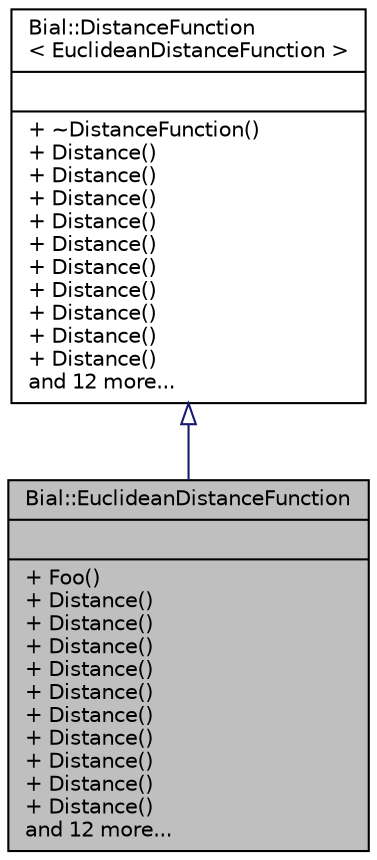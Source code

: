 digraph "Bial::EuclideanDistanceFunction"
{
  edge [fontname="Helvetica",fontsize="10",labelfontname="Helvetica",labelfontsize="10"];
  node [fontname="Helvetica",fontsize="10",shape=record];
  Node1 [label="{Bial::EuclideanDistanceFunction\n||+ Foo()\l+ Distance()\l+ Distance()\l+ Distance()\l+ Distance()\l+ Distance()\l+ Distance()\l+ Distance()\l+ Distance()\l+ Distance()\l+ Distance()\land 12 more...\l}",height=0.2,width=0.4,color="black", fillcolor="grey75", style="filled", fontcolor="black"];
  Node2 -> Node1 [dir="back",color="midnightblue",fontsize="10",style="solid",arrowtail="onormal",fontname="Helvetica"];
  Node2 [label="{Bial::DistanceFunction\l\< EuclideanDistanceFunction \>\n||+ ~DistanceFunction()\l+ Distance()\l+ Distance()\l+ Distance()\l+ Distance()\l+ Distance()\l+ Distance()\l+ Distance()\l+ Distance()\l+ Distance()\l+ Distance()\land 12 more...\l}",height=0.2,width=0.4,color="black", fillcolor="white", style="filled",URL="$class_bial_1_1_distance_function.html"];
}
